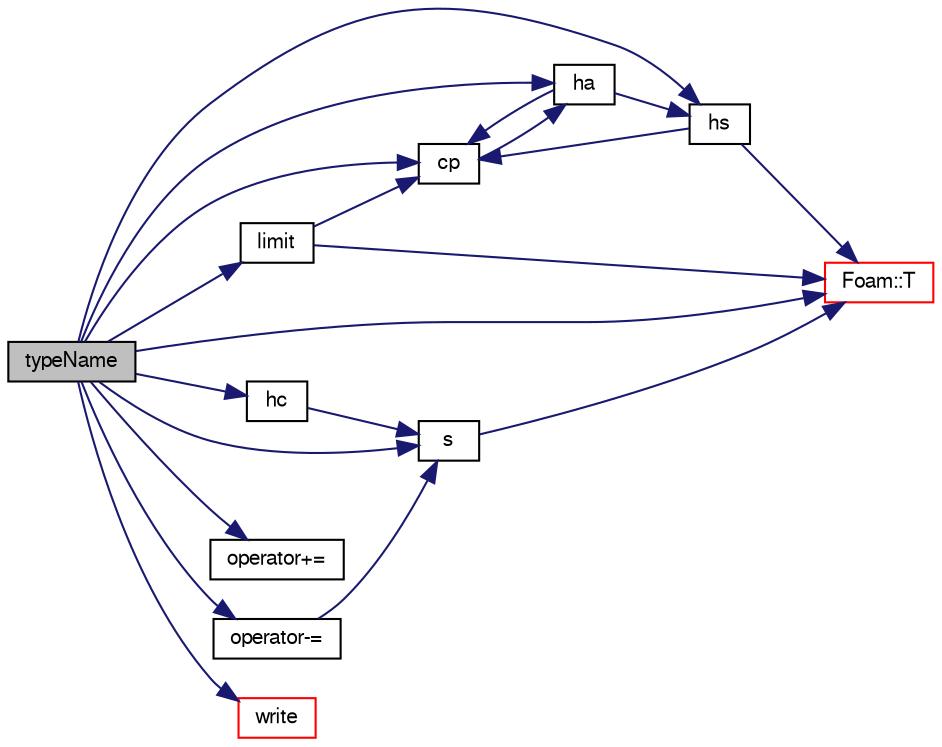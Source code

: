 digraph "typeName"
{
  bgcolor="transparent";
  edge [fontname="FreeSans",fontsize="10",labelfontname="FreeSans",labelfontsize="10"];
  node [fontname="FreeSans",fontsize="10",shape=record];
  rankdir="LR";
  Node70 [label="typeName",height=0.2,width=0.4,color="black", fillcolor="grey75", style="filled", fontcolor="black"];
  Node70 -> Node71 [color="midnightblue",fontsize="10",style="solid",fontname="FreeSans"];
  Node71 [label="cp",height=0.2,width=0.4,color="black",URL="$a30362.html#a68cc4116ee1e7f03181ae4ec51672064",tooltip="Heat capacity at constant pressure [J/(kmol K)]. "];
  Node71 -> Node72 [color="midnightblue",fontsize="10",style="solid",fontname="FreeSans"];
  Node72 [label="ha",height=0.2,width=0.4,color="black",URL="$a30362.html#a94fe7b61e38a21bcb5f8787a013210bf",tooltip="Absolute Enthalpy [J/kmol]. "];
  Node72 -> Node71 [color="midnightblue",fontsize="10",style="solid",fontname="FreeSans"];
  Node72 -> Node73 [color="midnightblue",fontsize="10",style="solid",fontname="FreeSans"];
  Node73 [label="hs",height=0.2,width=0.4,color="black",URL="$a30362.html#af7e93c786c1bd6230616e0c98e58a977",tooltip="Sensible Enthalpy [J/kmol]. "];
  Node73 -> Node71 [color="midnightblue",fontsize="10",style="solid",fontname="FreeSans"];
  Node73 -> Node74 [color="midnightblue",fontsize="10",style="solid",fontname="FreeSans"];
  Node74 [label="Foam::T",height=0.2,width=0.4,color="red",URL="$a21124.html#ae57fda0abb14bb0944947c463c6e09d4"];
  Node70 -> Node72 [color="midnightblue",fontsize="10",style="solid",fontname="FreeSans"];
  Node70 -> Node79 [color="midnightblue",fontsize="10",style="solid",fontname="FreeSans"];
  Node79 [label="hc",height=0.2,width=0.4,color="black",URL="$a30362.html#a48b5aa9f120c527f409a7321c6d1a4e3",tooltip="Chemical enthalpy [J/kmol]. "];
  Node79 -> Node80 [color="midnightblue",fontsize="10",style="solid",fontname="FreeSans"];
  Node80 [label="s",height=0.2,width=0.4,color="black",URL="$a30362.html#a44ae09d155460df28a7f53fa22450c69",tooltip="Entropy [J/(kmol K)]. "];
  Node80 -> Node74 [color="midnightblue",fontsize="10",style="solid",fontname="FreeSans"];
  Node70 -> Node73 [color="midnightblue",fontsize="10",style="solid",fontname="FreeSans"];
  Node70 -> Node81 [color="midnightblue",fontsize="10",style="solid",fontname="FreeSans"];
  Node81 [label="limit",height=0.2,width=0.4,color="black",URL="$a30362.html#a1db1b345559ac8b85bba6c587dcc1264",tooltip="Limit the temperature to be in the range Tlow_ to Thigh_. "];
  Node81 -> Node74 [color="midnightblue",fontsize="10",style="solid",fontname="FreeSans"];
  Node81 -> Node71 [color="midnightblue",fontsize="10",style="solid",fontname="FreeSans"];
  Node70 -> Node82 [color="midnightblue",fontsize="10",style="solid",fontname="FreeSans"];
  Node82 [label="operator+=",height=0.2,width=0.4,color="black",URL="$a30362.html#a58569d3f54c4811e10f029ac95b737bf"];
  Node70 -> Node83 [color="midnightblue",fontsize="10",style="solid",fontname="FreeSans"];
  Node83 [label="operator-=",height=0.2,width=0.4,color="black",URL="$a30362.html#a921430e4ff10ba896450f8ad3d9740af"];
  Node83 -> Node80 [color="midnightblue",fontsize="10",style="solid",fontname="FreeSans"];
  Node70 -> Node80 [color="midnightblue",fontsize="10",style="solid",fontname="FreeSans"];
  Node70 -> Node74 [color="midnightblue",fontsize="10",style="solid",fontname="FreeSans"];
  Node70 -> Node84 [color="midnightblue",fontsize="10",style="solid",fontname="FreeSans"];
  Node84 [label="write",height=0.2,width=0.4,color="red",URL="$a30362.html#a78cec3e4ecac4a89a3ad8d38f2ad21f5",tooltip="Write to Ostream. "];
}
